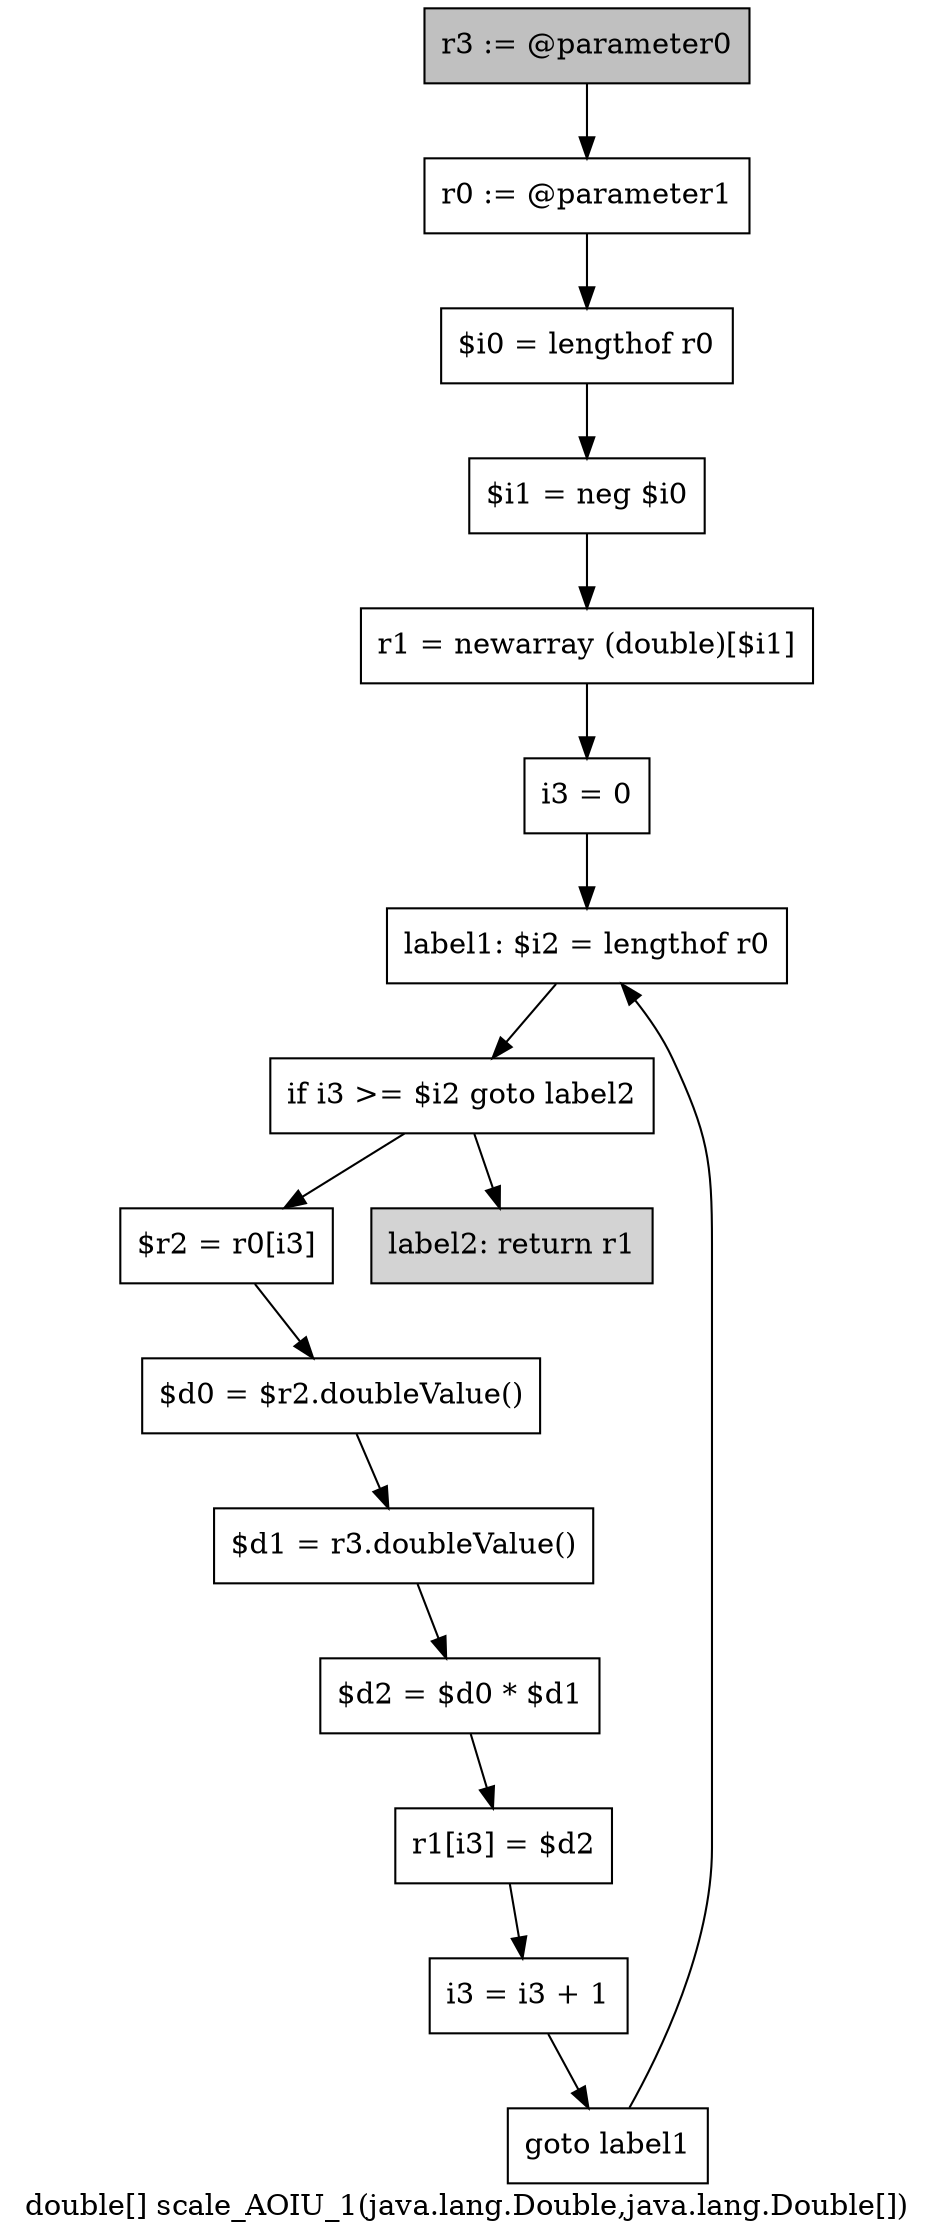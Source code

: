 digraph "double[] scale_AOIU_1(java.lang.Double,java.lang.Double[])" {
    label="double[] scale_AOIU_1(java.lang.Double,java.lang.Double[])";
    node [shape=box];
    "0" [style=filled,fillcolor=gray,label="r3 := @parameter0",];
    "1" [label="r0 := @parameter1",];
    "0"->"1";
    "2" [label="$i0 = lengthof r0",];
    "1"->"2";
    "3" [label="$i1 = neg $i0",];
    "2"->"3";
    "4" [label="r1 = newarray (double)[$i1]",];
    "3"->"4";
    "5" [label="i3 = 0",];
    "4"->"5";
    "6" [label="label1: $i2 = lengthof r0",];
    "5"->"6";
    "7" [label="if i3 >= $i2 goto label2",];
    "6"->"7";
    "8" [label="$r2 = r0[i3]",];
    "7"->"8";
    "15" [style=filled,fillcolor=lightgray,label="label2: return r1",];
    "7"->"15";
    "9" [label="$d0 = $r2.doubleValue()",];
    "8"->"9";
    "10" [label="$d1 = r3.doubleValue()",];
    "9"->"10";
    "11" [label="$d2 = $d0 * $d1",];
    "10"->"11";
    "12" [label="r1[i3] = $d2",];
    "11"->"12";
    "13" [label="i3 = i3 + 1",];
    "12"->"13";
    "14" [label="goto label1",];
    "13"->"14";
    "14"->"6";
}
